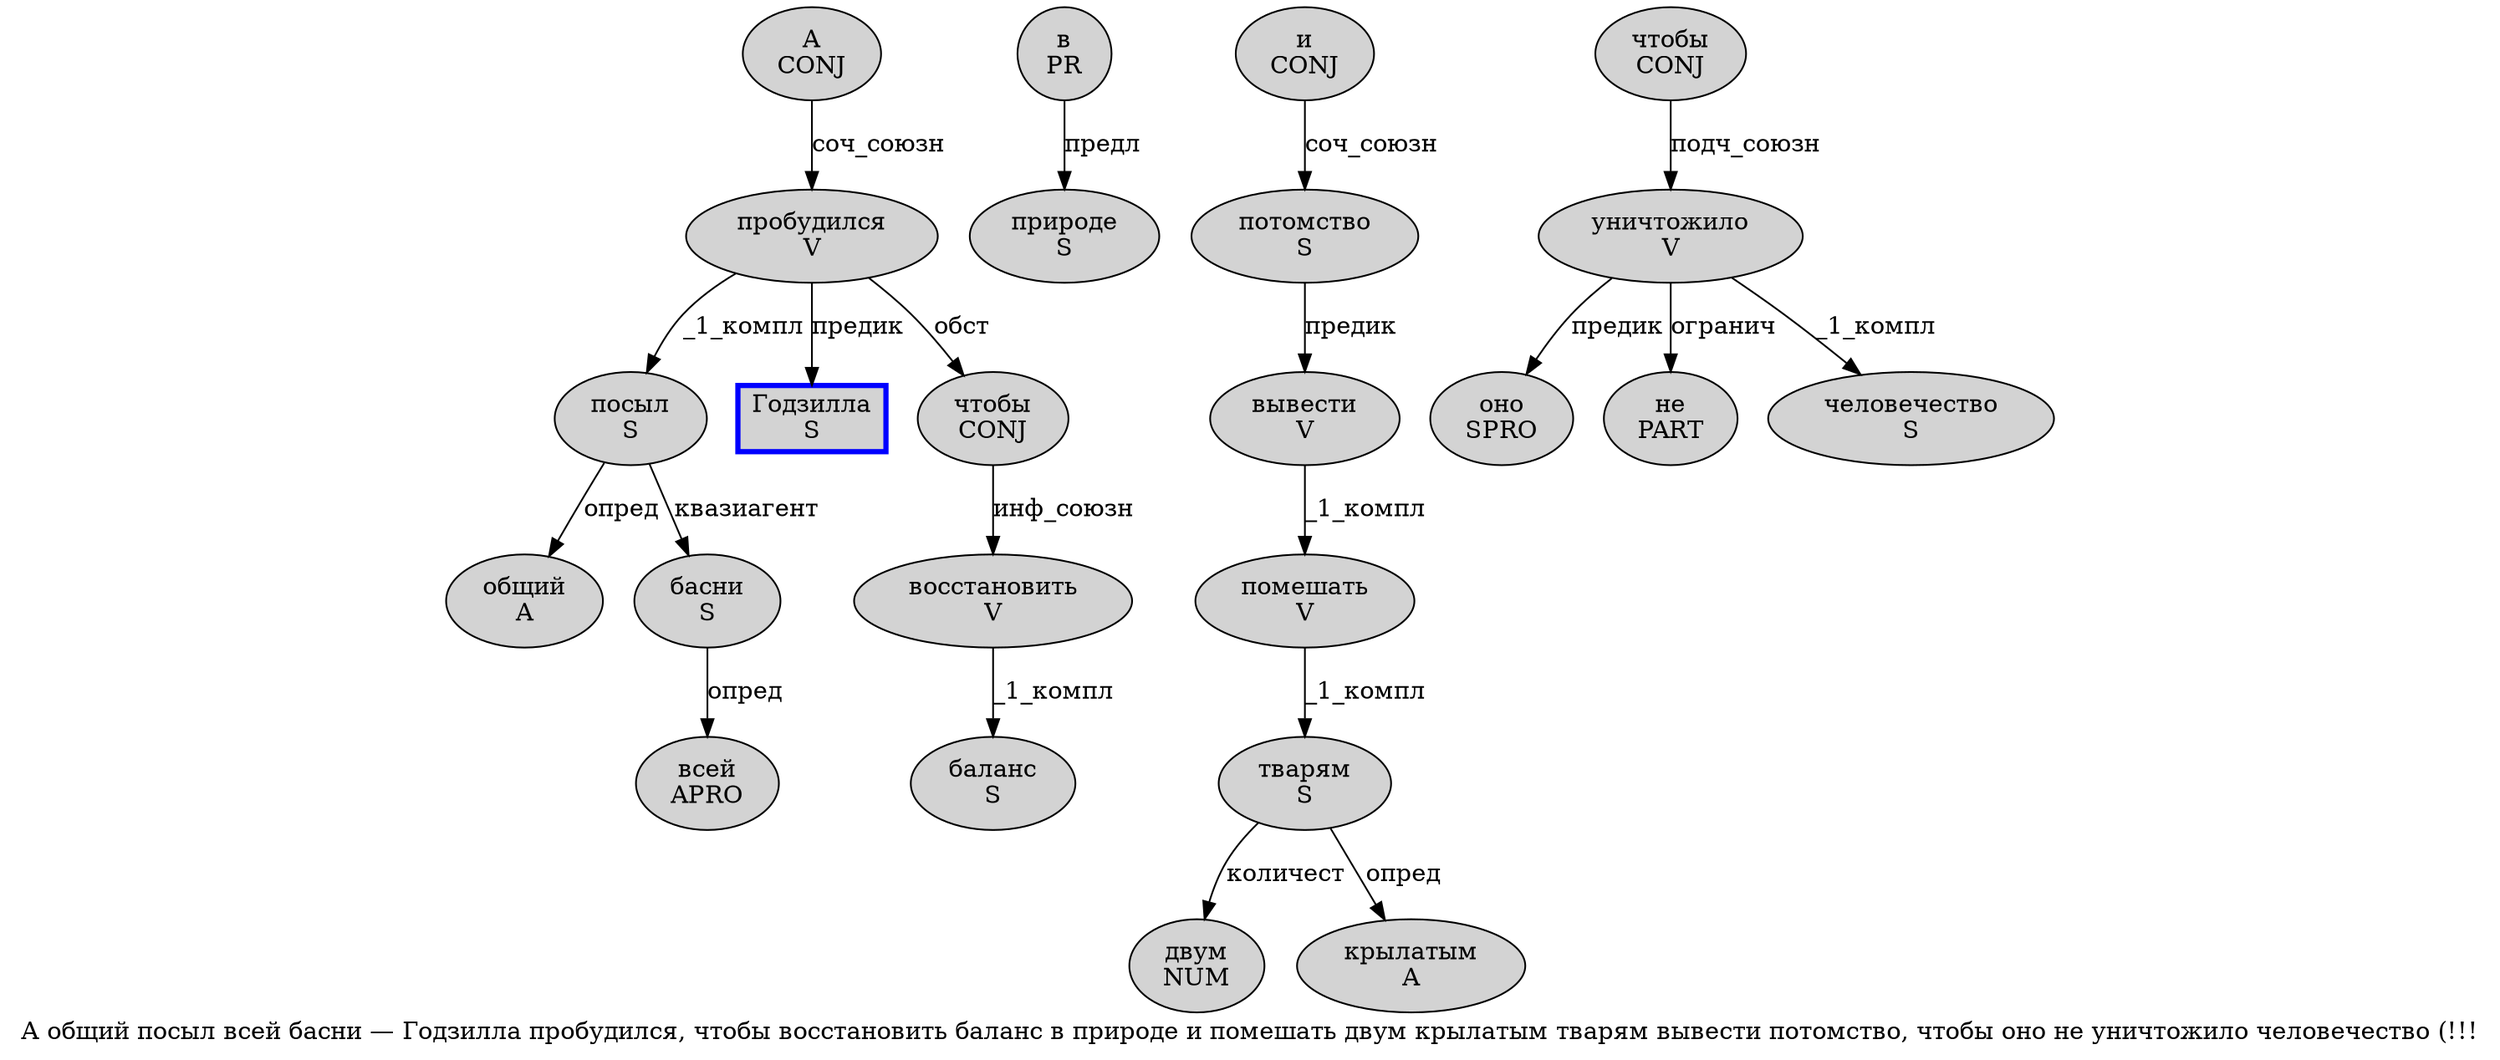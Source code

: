 digraph SENTENCE_4591 {
	graph [label="А общий посыл всей басни — Годзилла пробудился, чтобы восстановить баланс в природе и помешать двум крылатым тварям вывести потомство, чтобы оно не уничтожило человечество (!!!"]
	node [style=filled]
		0 [label="А
CONJ" color="" fillcolor=lightgray penwidth=1 shape=ellipse]
		1 [label="общий
A" color="" fillcolor=lightgray penwidth=1 shape=ellipse]
		2 [label="посыл
S" color="" fillcolor=lightgray penwidth=1 shape=ellipse]
		3 [label="всей
APRO" color="" fillcolor=lightgray penwidth=1 shape=ellipse]
		4 [label="басни
S" color="" fillcolor=lightgray penwidth=1 shape=ellipse]
		6 [label="Годзилла
S" color=blue fillcolor=lightgray penwidth=3 shape=box]
		7 [label="пробудился
V" color="" fillcolor=lightgray penwidth=1 shape=ellipse]
		9 [label="чтобы
CONJ" color="" fillcolor=lightgray penwidth=1 shape=ellipse]
		10 [label="восстановить
V" color="" fillcolor=lightgray penwidth=1 shape=ellipse]
		11 [label="баланс
S" color="" fillcolor=lightgray penwidth=1 shape=ellipse]
		12 [label="в
PR" color="" fillcolor=lightgray penwidth=1 shape=ellipse]
		13 [label="природе
S" color="" fillcolor=lightgray penwidth=1 shape=ellipse]
		14 [label="и
CONJ" color="" fillcolor=lightgray penwidth=1 shape=ellipse]
		15 [label="помешать
V" color="" fillcolor=lightgray penwidth=1 shape=ellipse]
		16 [label="двум
NUM" color="" fillcolor=lightgray penwidth=1 shape=ellipse]
		17 [label="крылатым
A" color="" fillcolor=lightgray penwidth=1 shape=ellipse]
		18 [label="тварям
S" color="" fillcolor=lightgray penwidth=1 shape=ellipse]
		19 [label="вывести
V" color="" fillcolor=lightgray penwidth=1 shape=ellipse]
		20 [label="потомство
S" color="" fillcolor=lightgray penwidth=1 shape=ellipse]
		22 [label="чтобы
CONJ" color="" fillcolor=lightgray penwidth=1 shape=ellipse]
		23 [label="оно
SPRO" color="" fillcolor=lightgray penwidth=1 shape=ellipse]
		24 [label="не
PART" color="" fillcolor=lightgray penwidth=1 shape=ellipse]
		25 [label="уничтожило
V" color="" fillcolor=lightgray penwidth=1 shape=ellipse]
		26 [label="человечество
S" color="" fillcolor=lightgray penwidth=1 shape=ellipse]
			25 -> 23 [label="предик"]
			25 -> 24 [label="огранич"]
			25 -> 26 [label="_1_компл"]
			4 -> 3 [label="опред"]
			22 -> 25 [label="подч_союзн"]
			12 -> 13 [label="предл"]
			19 -> 15 [label="_1_компл"]
			2 -> 1 [label="опред"]
			2 -> 4 [label="квазиагент"]
			10 -> 11 [label="_1_компл"]
			0 -> 7 [label="соч_союзн"]
			18 -> 16 [label="количест"]
			18 -> 17 [label="опред"]
			20 -> 19 [label="предик"]
			9 -> 10 [label="инф_союзн"]
			7 -> 2 [label="_1_компл"]
			7 -> 6 [label="предик"]
			7 -> 9 [label="обст"]
			14 -> 20 [label="соч_союзн"]
			15 -> 18 [label="_1_компл"]
}